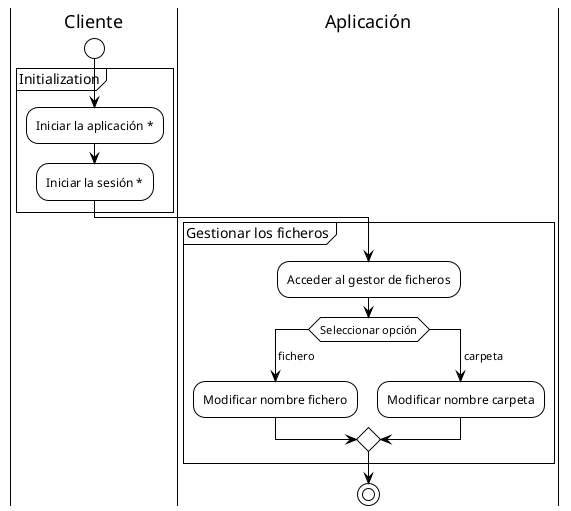 @startuml
'https://plantuml.com/activity-diagram-beta
!theme plain

'Modificar fichero / carpeta
skinparam defaultFontName consolas
skinparam minClassWidth 100
skinparam conditionStyle inside

|Cliente|

  start
  partition Initialization {
    :Iniciar la aplicación *;
    :Iniciar la sesión *;
  }

|Aplicación|

  partition "Gestionar los ficheros" {
    :Acceder al gestor de ficheros;

    switch (Seleccionar opción)
      case ( fichero )
        :Modificar nombre fichero;
      case ( carpeta )
        :Modificar nombre carpeta;
    endswitch
  }

stop


@enduml
